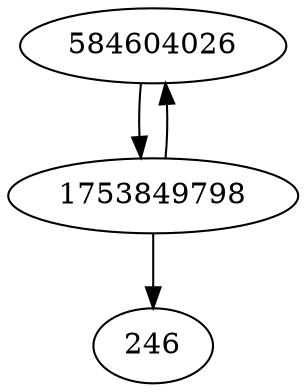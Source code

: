 strict digraph  {
584604026;
1753849798;
246;
584604026 -> 1753849798;
1753849798 -> 584604026;
1753849798 -> 246;
}
